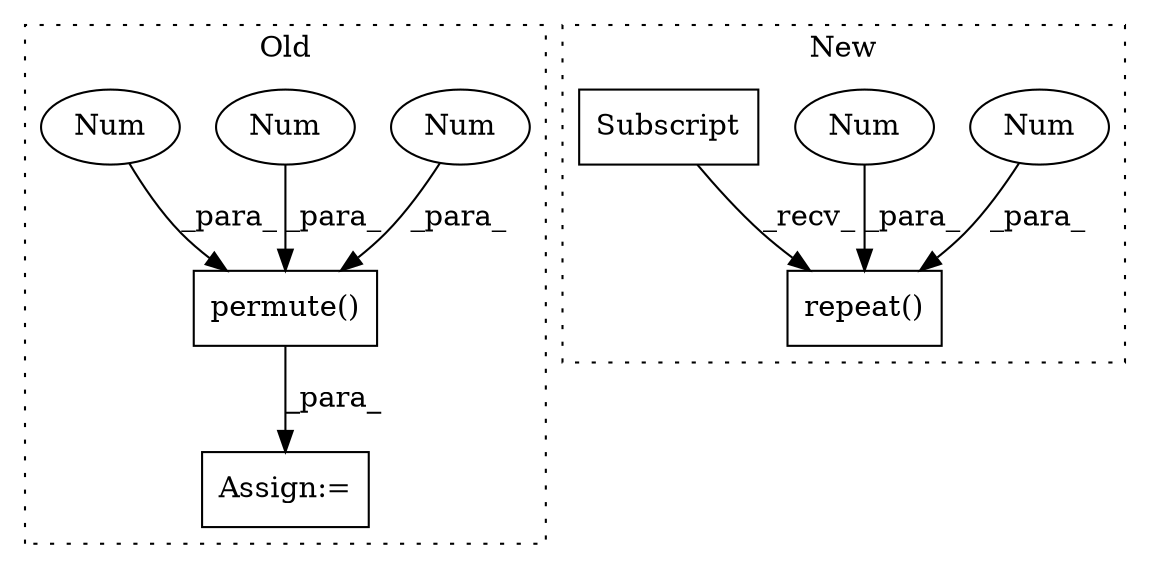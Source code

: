 digraph G {
subgraph cluster0 {
1 [label="permute()" a="75" s="4328,4358" l="20,1" shape="box"];
4 [label="Num" a="76" s="4351" l="1" shape="ellipse"];
5 [label="Num" a="76" s="4354" l="1" shape="ellipse"];
7 [label="Num" a="76" s="4348" l="1" shape="ellipse"];
8 [label="Assign:=" a="68" s="4626" l="3" shape="box"];
label = "Old";
style="dotted";
}
subgraph cluster1 {
2 [label="repeat()" a="75" s="7098,7184" l="72,1" shape="box"];
3 [label="Num" a="76" s="7177" l="1" shape="ellipse"];
6 [label="Num" a="76" s="7180" l="1" shape="ellipse"];
9 [label="Subscript" a="63" s="7098,0" l="64,0" shape="box"];
label = "New";
style="dotted";
}
1 -> 8 [label="_para_"];
3 -> 2 [label="_para_"];
4 -> 1 [label="_para_"];
5 -> 1 [label="_para_"];
6 -> 2 [label="_para_"];
7 -> 1 [label="_para_"];
9 -> 2 [label="_recv_"];
}